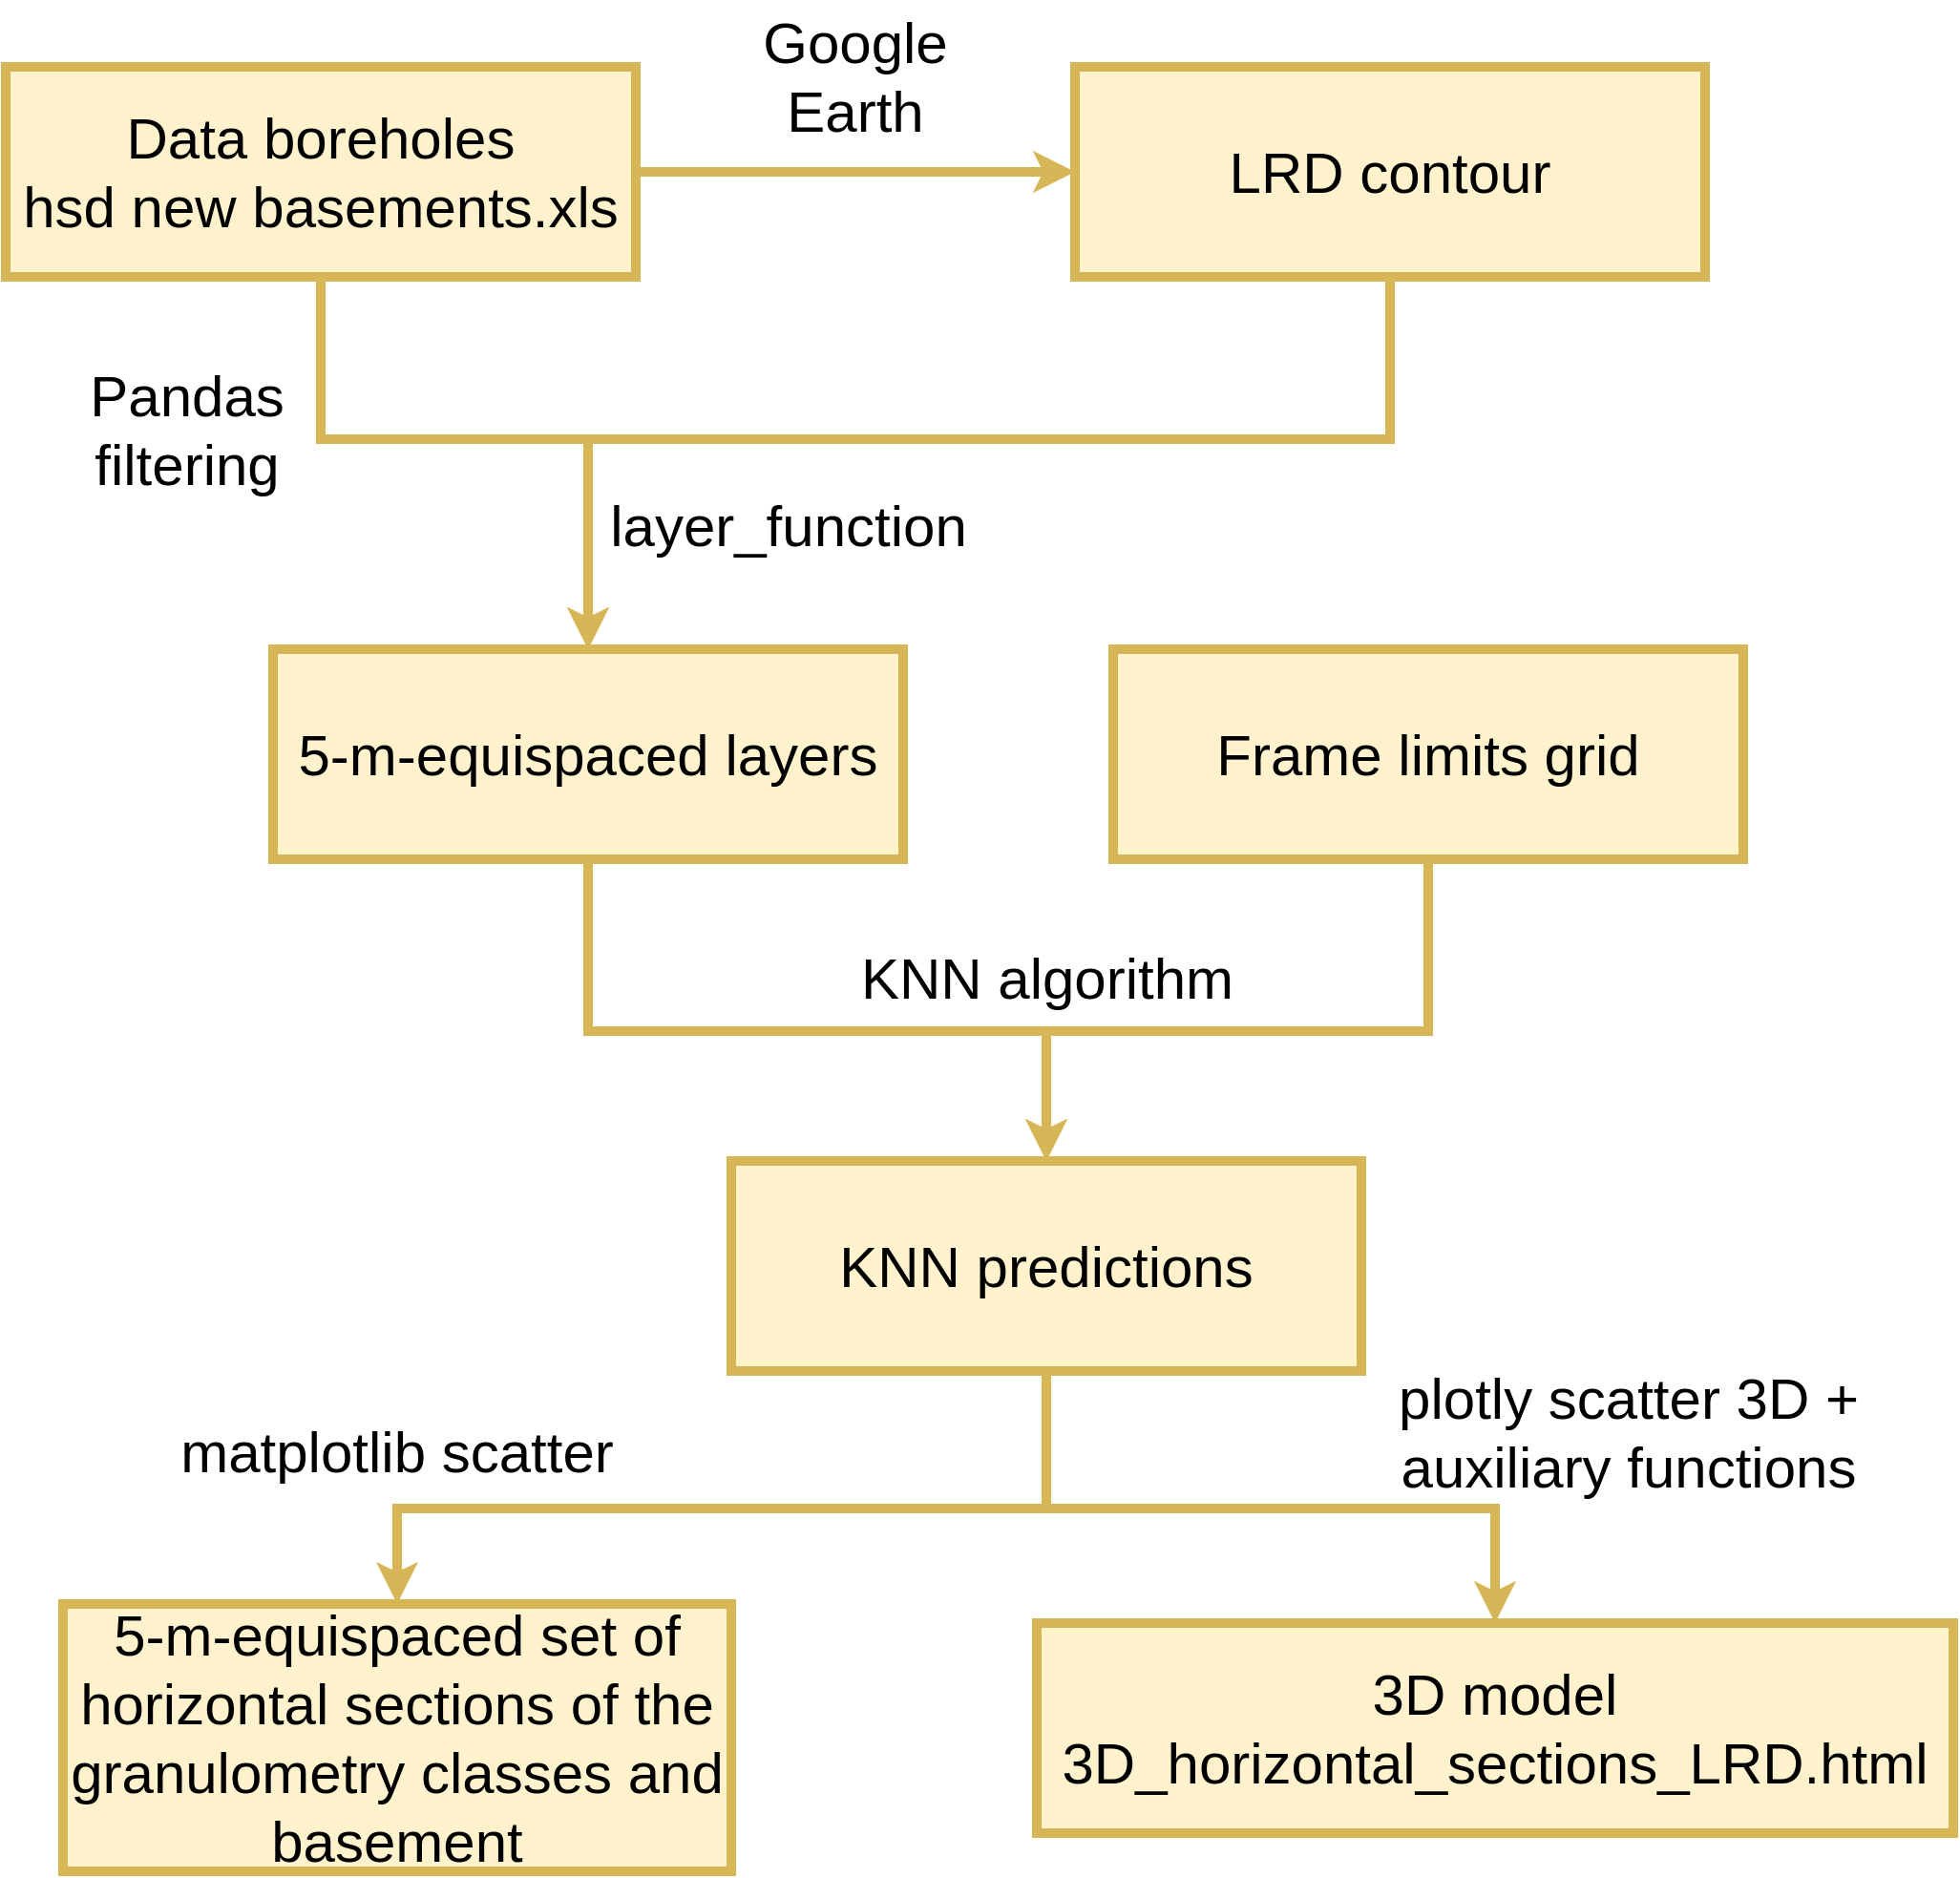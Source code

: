 <mxfile version="20.6.0" type="device"><diagram id="fNOBkLaAhuOzdhUiapiz" name="Page-1"><mxGraphModel dx="1422" dy="729" grid="1" gridSize="10" guides="1" tooltips="1" connect="1" arrows="1" fold="1" page="1" pageScale="1" pageWidth="1600" pageHeight="1200" math="0" shadow="0"><root><mxCell id="0"/><mxCell id="1" parent="0"/><mxCell id="_fXpVUF5_wgCW_Ynrs2v-10" value="Pandas filtering" style="text;html=1;align=center;verticalAlign=middle;whiteSpace=wrap;rounded=0;fontFamily=Helvetica;fontSize=30;" parent="1" vertex="1"><mxGeometry x="20" y="250" width="170" height="90" as="geometry"/></mxCell><mxCell id="_fXpVUF5_wgCW_Ynrs2v-15" value="Google&lt;br style=&quot;font-size: 30px;&quot;&gt;Earth" style="text;html=1;align=center;verticalAlign=middle;whiteSpace=wrap;rounded=0;fontFamily=Helvetica;fontSize=30;" parent="1" vertex="1"><mxGeometry x="390" y="70" width="130" height="80" as="geometry"/></mxCell><mxCell id="_fXpVUF5_wgCW_Ynrs2v-18" value="layer_function" style="text;html=1;align=center;verticalAlign=middle;whiteSpace=wrap;rounded=0;fontFamily=Helvetica;fontSize=30;" parent="1" vertex="1"><mxGeometry x="310" y="330" width="220" height="30" as="geometry"/></mxCell><mxCell id="_fXpVUF5_wgCW_Ynrs2v-24" value="KNN algorithm" style="text;html=1;align=center;verticalAlign=middle;whiteSpace=wrap;rounded=0;fontFamily=Helvetica;fontSize=30;" parent="1" vertex="1"><mxGeometry x="451.5" y="558" width="207" height="47" as="geometry"/></mxCell><mxCell id="_fXpVUF5_wgCW_Ynrs2v-28" value="matplotlib scatter" style="text;html=1;align=center;verticalAlign=middle;whiteSpace=wrap;rounded=0;fontFamily=Helvetica;fontSize=30;" parent="1" vertex="1"><mxGeometry x="65" y="810" width="300" height="40" as="geometry"/></mxCell><mxCell id="_fXpVUF5_wgCW_Ynrs2v-30" value="plotly scatter 3D + auxiliary functions" style="text;html=1;align=center;verticalAlign=middle;whiteSpace=wrap;rounded=0;fontFamily=Helvetica;fontSize=30;" parent="1" vertex="1"><mxGeometry x="710" y="740" width="300" height="160" as="geometry"/></mxCell><mxCell id="lCpxw4Ft2GJCgYlyyYsH-1" style="edgeStyle=orthogonalEdgeStyle;rounded=0;orthogonalLoop=1;jettySize=auto;html=1;exitX=1;exitY=0.5;exitDx=0;exitDy=0;entryX=0;entryY=0.5;entryDx=0;entryDy=0;strokeWidth=5;fillColor=#fff2cc;strokeColor=#d6b656;" parent="1" source="yG4yIMdEthc6wOubi9l1-1" target="yG4yIMdEthc6wOubi9l1-5" edge="1"><mxGeometry relative="1" as="geometry"/></mxCell><mxCell id="lCpxw4Ft2GJCgYlyyYsH-2" style="edgeStyle=orthogonalEdgeStyle;rounded=0;orthogonalLoop=1;jettySize=auto;html=1;exitX=0.5;exitY=1;exitDx=0;exitDy=0;entryX=0.5;entryY=0;entryDx=0;entryDy=0;strokeWidth=5;fillColor=#fff2cc;strokeColor=#d6b656;" parent="1" source="yG4yIMdEthc6wOubi9l1-1" target="yG4yIMdEthc6wOubi9l1-6" edge="1"><mxGeometry relative="1" as="geometry"><Array as="points"><mxPoint x="175" y="300"/><mxPoint x="315" y="300"/></Array></mxGeometry></mxCell><mxCell id="yG4yIMdEthc6wOubi9l1-1" value="&lt;div style=&quot;font-size: 30px;&quot;&gt;Data boreholes&lt;br style=&quot;font-size: 30px;&quot;&gt;&lt;/div&gt;&lt;div style=&quot;font-size: 30px;&quot;&gt;hsd new basements.xls&lt;/div&gt;" style="rounded=0;whiteSpace=wrap;html=1;fontSize=30;fillColor=#fff2cc;strokeColor=#d6b656;strokeWidth=5;" parent="1" vertex="1"><mxGeometry x="10" y="105" width="330" height="110" as="geometry"/></mxCell><mxCell id="lCpxw4Ft2GJCgYlyyYsH-3" style="edgeStyle=orthogonalEdgeStyle;rounded=0;orthogonalLoop=1;jettySize=auto;html=1;exitX=0.5;exitY=1;exitDx=0;exitDy=0;entryX=0.5;entryY=0;entryDx=0;entryDy=0;strokeWidth=5;fillColor=#fff2cc;strokeColor=#d6b656;" parent="1" source="yG4yIMdEthc6wOubi9l1-5" target="yG4yIMdEthc6wOubi9l1-6" edge="1"><mxGeometry relative="1" as="geometry"><Array as="points"><mxPoint x="735" y="300"/><mxPoint x="315" y="300"/></Array></mxGeometry></mxCell><mxCell id="yG4yIMdEthc6wOubi9l1-5" value="LRD contour" style="rounded=0;whiteSpace=wrap;html=1;fontSize=30;fillColor=#fff2cc;strokeColor=#d6b656;strokeWidth=5;" parent="1" vertex="1"><mxGeometry x="570" y="105" width="330" height="110" as="geometry"/></mxCell><mxCell id="lCpxw4Ft2GJCgYlyyYsH-5" style="edgeStyle=orthogonalEdgeStyle;rounded=0;orthogonalLoop=1;jettySize=auto;html=1;exitX=0.5;exitY=1;exitDx=0;exitDy=0;entryX=0.5;entryY=0;entryDx=0;entryDy=0;strokeWidth=5;fillColor=#fff2cc;strokeColor=#d6b656;" parent="1" source="yG4yIMdEthc6wOubi9l1-6" target="yG4yIMdEthc6wOubi9l1-8" edge="1"><mxGeometry relative="1" as="geometry"><Array as="points"><mxPoint x="315" y="610"/><mxPoint x="555" y="610"/></Array></mxGeometry></mxCell><mxCell id="yG4yIMdEthc6wOubi9l1-6" value="5-m-equispaced layers" style="rounded=0;whiteSpace=wrap;html=1;fontSize=30;fillColor=#fff2cc;strokeColor=#d6b656;strokeWidth=5;" parent="1" vertex="1"><mxGeometry x="150" y="410" width="330" height="110" as="geometry"/></mxCell><mxCell id="lCpxw4Ft2GJCgYlyyYsH-8" style="edgeStyle=orthogonalEdgeStyle;rounded=0;orthogonalLoop=1;jettySize=auto;html=1;exitX=0.5;exitY=1;exitDx=0;exitDy=0;entryX=0.5;entryY=0;entryDx=0;entryDy=0;strokeWidth=5;fillColor=#fff2cc;strokeColor=#d6b656;" parent="1" source="yG4yIMdEthc6wOubi9l1-7" target="yG4yIMdEthc6wOubi9l1-8" edge="1"><mxGeometry relative="1" as="geometry"><Array as="points"><mxPoint x="755" y="610"/><mxPoint x="555" y="610"/></Array></mxGeometry></mxCell><mxCell id="yG4yIMdEthc6wOubi9l1-7" value="Frame limits grid" style="rounded=0;whiteSpace=wrap;html=1;fontSize=30;fillColor=#fff2cc;strokeColor=#d6b656;strokeWidth=5;" parent="1" vertex="1"><mxGeometry x="590" y="410" width="330" height="110" as="geometry"/></mxCell><mxCell id="lCpxw4Ft2GJCgYlyyYsH-9" style="edgeStyle=orthogonalEdgeStyle;rounded=0;orthogonalLoop=1;jettySize=auto;html=1;exitX=0.5;exitY=1;exitDx=0;exitDy=0;entryX=0.5;entryY=0;entryDx=0;entryDy=0;strokeWidth=5;fillColor=#fff2cc;strokeColor=#d6b656;" parent="1" source="yG4yIMdEthc6wOubi9l1-8" target="yG4yIMdEthc6wOubi9l1-9" edge="1"><mxGeometry relative="1" as="geometry"><Array as="points"><mxPoint x="555" y="860"/><mxPoint x="215" y="860"/></Array></mxGeometry></mxCell><mxCell id="lCpxw4Ft2GJCgYlyyYsH-10" style="edgeStyle=orthogonalEdgeStyle;rounded=0;orthogonalLoop=1;jettySize=auto;html=1;exitX=0.5;exitY=1;exitDx=0;exitDy=0;entryX=0.5;entryY=0;entryDx=0;entryDy=0;strokeWidth=5;fillColor=#fff2cc;strokeColor=#d6b656;" parent="1" source="yG4yIMdEthc6wOubi9l1-8" target="yG4yIMdEthc6wOubi9l1-10" edge="1"><mxGeometry relative="1" as="geometry"><Array as="points"><mxPoint x="555" y="860"/><mxPoint x="790" y="860"/></Array></mxGeometry></mxCell><mxCell id="yG4yIMdEthc6wOubi9l1-8" value="KNN predictions" style="rounded=0;whiteSpace=wrap;html=1;fontSize=30;fillColor=#fff2cc;strokeColor=#d6b656;strokeWidth=5;" parent="1" vertex="1"><mxGeometry x="390" y="678" width="330" height="110" as="geometry"/></mxCell><mxCell id="yG4yIMdEthc6wOubi9l1-9" value="5-m-equispaced set of horizontal sections of the granulometry classes and basement" style="rounded=0;whiteSpace=wrap;html=1;fontSize=30;fillColor=#fff2cc;strokeColor=#d6b656;strokeWidth=5;" parent="1" vertex="1"><mxGeometry x="40" y="910" width="350" height="140" as="geometry"/></mxCell><mxCell id="yG4yIMdEthc6wOubi9l1-10" value="&lt;div style=&quot;font-size: 30px;&quot;&gt;3D model&lt;font style=&quot;font-size: 30px;&quot; face=&quot;Helvetica&quot;&gt;&lt;br style=&quot;font-size: 30px;&quot;&gt;&lt;/font&gt;&lt;/div&gt;&lt;div style=&quot;font-size: 30px;&quot;&gt;&lt;font style=&quot;font-size: 30px;&quot; face=&quot;Helvetica&quot;&gt;3D_horizontal_sections_LRD.html&lt;/font&gt;&lt;/div&gt;" style="rounded=0;whiteSpace=wrap;html=1;fontSize=30;fillColor=#fff2cc;strokeColor=#d6b656;strokeWidth=5;" parent="1" vertex="1"><mxGeometry x="550" y="920" width="480" height="110" as="geometry"/></mxCell></root></mxGraphModel></diagram></mxfile>